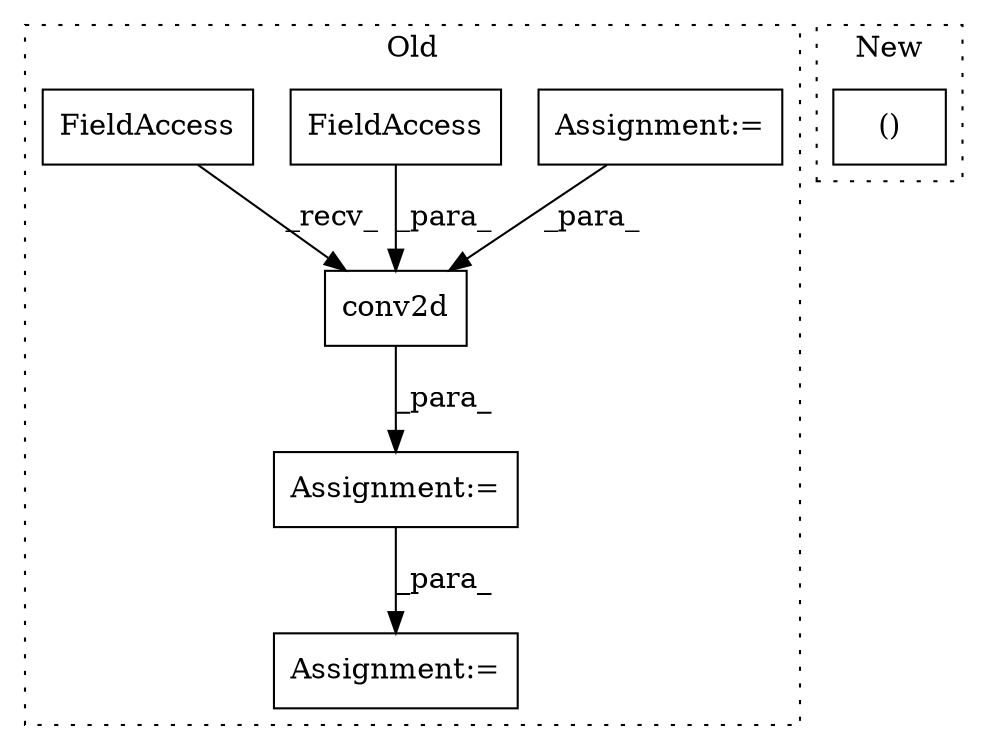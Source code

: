 digraph G {
subgraph cluster0 {
1 [label="conv2d" a="32" s="8614,8700" l="7,1" shape="box"];
3 [label="Assignment:=" a="7" s="8443" l="1" shape="box"];
4 [label="FieldAccess" a="22" s="8653" l="23" shape="box"];
5 [label="FieldAccess" a="22" s="8596" l="17" shape="box"];
6 [label="Assignment:=" a="7" s="8711" l="1" shape="box"];
7 [label="Assignment:=" a="7" s="8914" l="1" shape="box"];
label = "Old";
style="dotted";
}
subgraph cluster1 {
2 [label="()" a="106" s="1897" l="66" shape="box"];
label = "New";
style="dotted";
}
1 -> 6 [label="_para_"];
3 -> 1 [label="_para_"];
4 -> 1 [label="_para_"];
5 -> 1 [label="_recv_"];
6 -> 7 [label="_para_"];
}